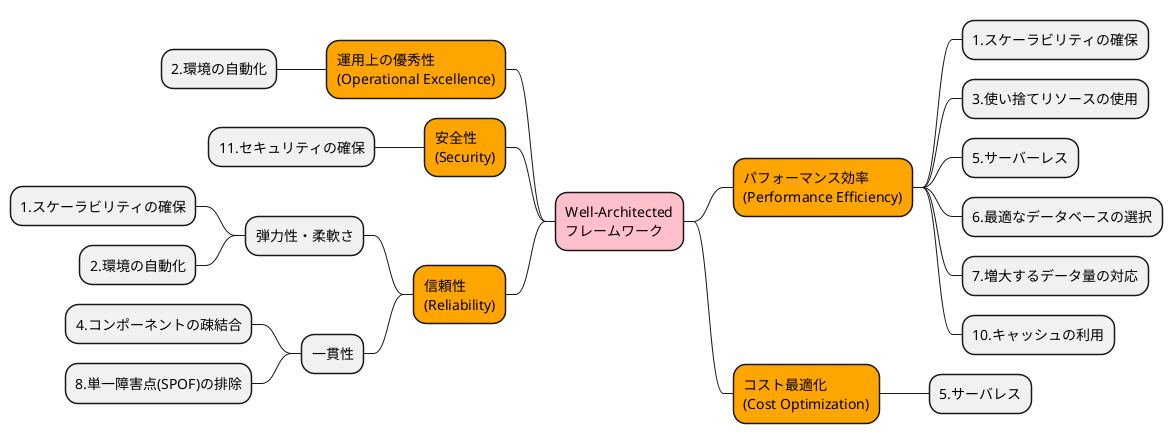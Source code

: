 @startmindmap
-[#Pink] Well-Architected\nフレームワーク
--[#Orange] 運用上の優秀性\n(Operational Excellence)
--- 2.環境の自動化

--[#Orange] 安全性\n(Security)
--- 11.セキュリティの確保

--[#Orange] 信頼性\n(Reliability)
--- 弾力性・柔軟さ
---- 1.スケーラビリティの確保
---- 2.環境の自動化
--- 一貫性
---- 4.コンポーネントの疎結合
---- 8.単一障害点(SPOF)の排除

++[#Orange] パフォーマンス効率\n(Performance Efficiency)
+++ 1.スケーラビリティの確保
+++ 3.使い捨てリソースの使用
+++ 5.サーバーレス
+++ 6.最適なデータベースの選択
+++ 7.増大するデータ量の対応
+++ 10.キャッシュの利用

++[#Orange] コスト最適化\n(Cost Optimization)
+++ 5.サーバレス

@endmindmap

